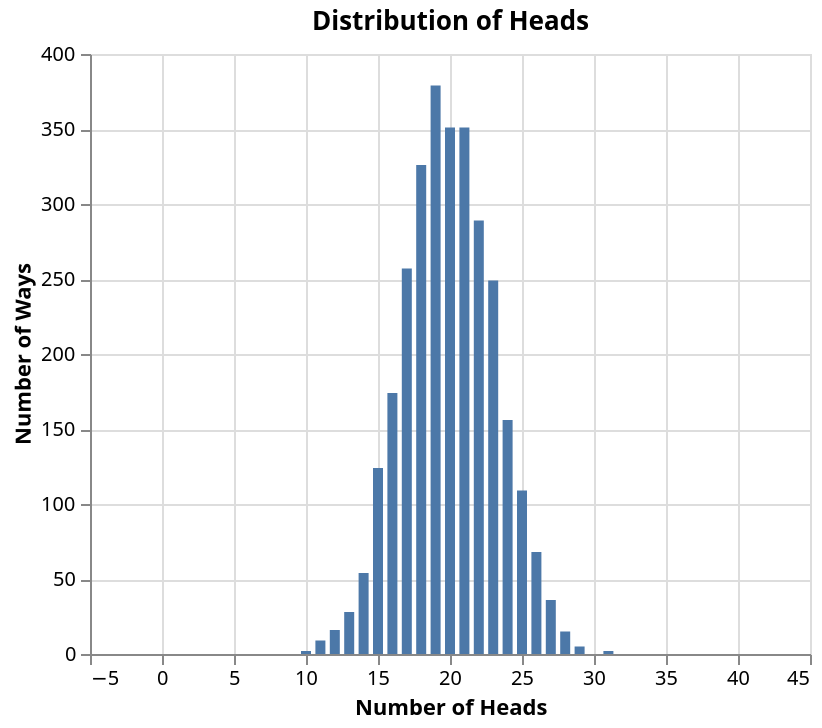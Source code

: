 {
  "config": {
    "view": {
      "continuousWidth": 400,
      "continuousHeight": 300
    }
  },
  "data": {
    "name": "data-c7ad18303904753003e679bfb19caa8f"
  },
  "mark": "bar",
  "encoding": {
    "x": {
      "type": "quantitative",
      "field": "Number of Heads"
    },
    "y": {
      "type": "quantitative",
      "field": "Number of Ways"
    }
  },
  "title": "Distribution of Heads",
  "width": 360,
  "$schema": "https://vega.github.io/schema/vega-lite/v5.json",
  "datasets": {
    "data-c7ad18303904753003e679bfb19caa8f": [
      {
        "Number of Heads": 0,
        "Number of Ways": 0
      },
      {
        "Number of Heads": 1,
        "Number of Ways": 0
      },
      {
        "Number of Heads": 2,
        "Number of Ways": 0
      },
      {
        "Number of Heads": 3,
        "Number of Ways": 0
      },
      {
        "Number of Heads": 4,
        "Number of Ways": 0
      },
      {
        "Number of Heads": 5,
        "Number of Ways": 0
      },
      {
        "Number of Heads": 6,
        "Number of Ways": 0
      },
      {
        "Number of Heads": 7,
        "Number of Ways": 0
      },
      {
        "Number of Heads": 8,
        "Number of Ways": 0
      },
      {
        "Number of Heads": 9,
        "Number of Ways": 0
      },
      {
        "Number of Heads": 10,
        "Number of Ways": 2
      },
      {
        "Number of Heads": 11,
        "Number of Ways": 9
      },
      {
        "Number of Heads": 12,
        "Number of Ways": 16
      },
      {
        "Number of Heads": 13,
        "Number of Ways": 28
      },
      {
        "Number of Heads": 14,
        "Number of Ways": 54
      },
      {
        "Number of Heads": 15,
        "Number of Ways": 124
      },
      {
        "Number of Heads": 16,
        "Number of Ways": 174
      },
      {
        "Number of Heads": 17,
        "Number of Ways": 257
      },
      {
        "Number of Heads": 18,
        "Number of Ways": 326
      },
      {
        "Number of Heads": 19,
        "Number of Ways": 379
      },
      {
        "Number of Heads": 20,
        "Number of Ways": 351
      },
      {
        "Number of Heads": 21,
        "Number of Ways": 351
      },
      {
        "Number of Heads": 22,
        "Number of Ways": 289
      },
      {
        "Number of Heads": 23,
        "Number of Ways": 249
      },
      {
        "Number of Heads": 24,
        "Number of Ways": 156
      },
      {
        "Number of Heads": 25,
        "Number of Ways": 109
      },
      {
        "Number of Heads": 26,
        "Number of Ways": 68
      },
      {
        "Number of Heads": 27,
        "Number of Ways": 36
      },
      {
        "Number of Heads": 28,
        "Number of Ways": 15
      },
      {
        "Number of Heads": 29,
        "Number of Ways": 5
      },
      {
        "Number of Heads": 30,
        "Number of Ways": 0
      },
      {
        "Number of Heads": 31,
        "Number of Ways": 2
      },
      {
        "Number of Heads": 32,
        "Number of Ways": 0
      },
      {
        "Number of Heads": 33,
        "Number of Ways": 0
      },
      {
        "Number of Heads": 34,
        "Number of Ways": 0
      },
      {
        "Number of Heads": 35,
        "Number of Ways": 0
      },
      {
        "Number of Heads": 36,
        "Number of Ways": 0
      },
      {
        "Number of Heads": 37,
        "Number of Ways": 0
      },
      {
        "Number of Heads": 38,
        "Number of Ways": 0
      },
      {
        "Number of Heads": 39,
        "Number of Ways": 0
      },
      {
        "Number of Heads": 40,
        "Number of Ways": 0
      }
    ]
  }
}
